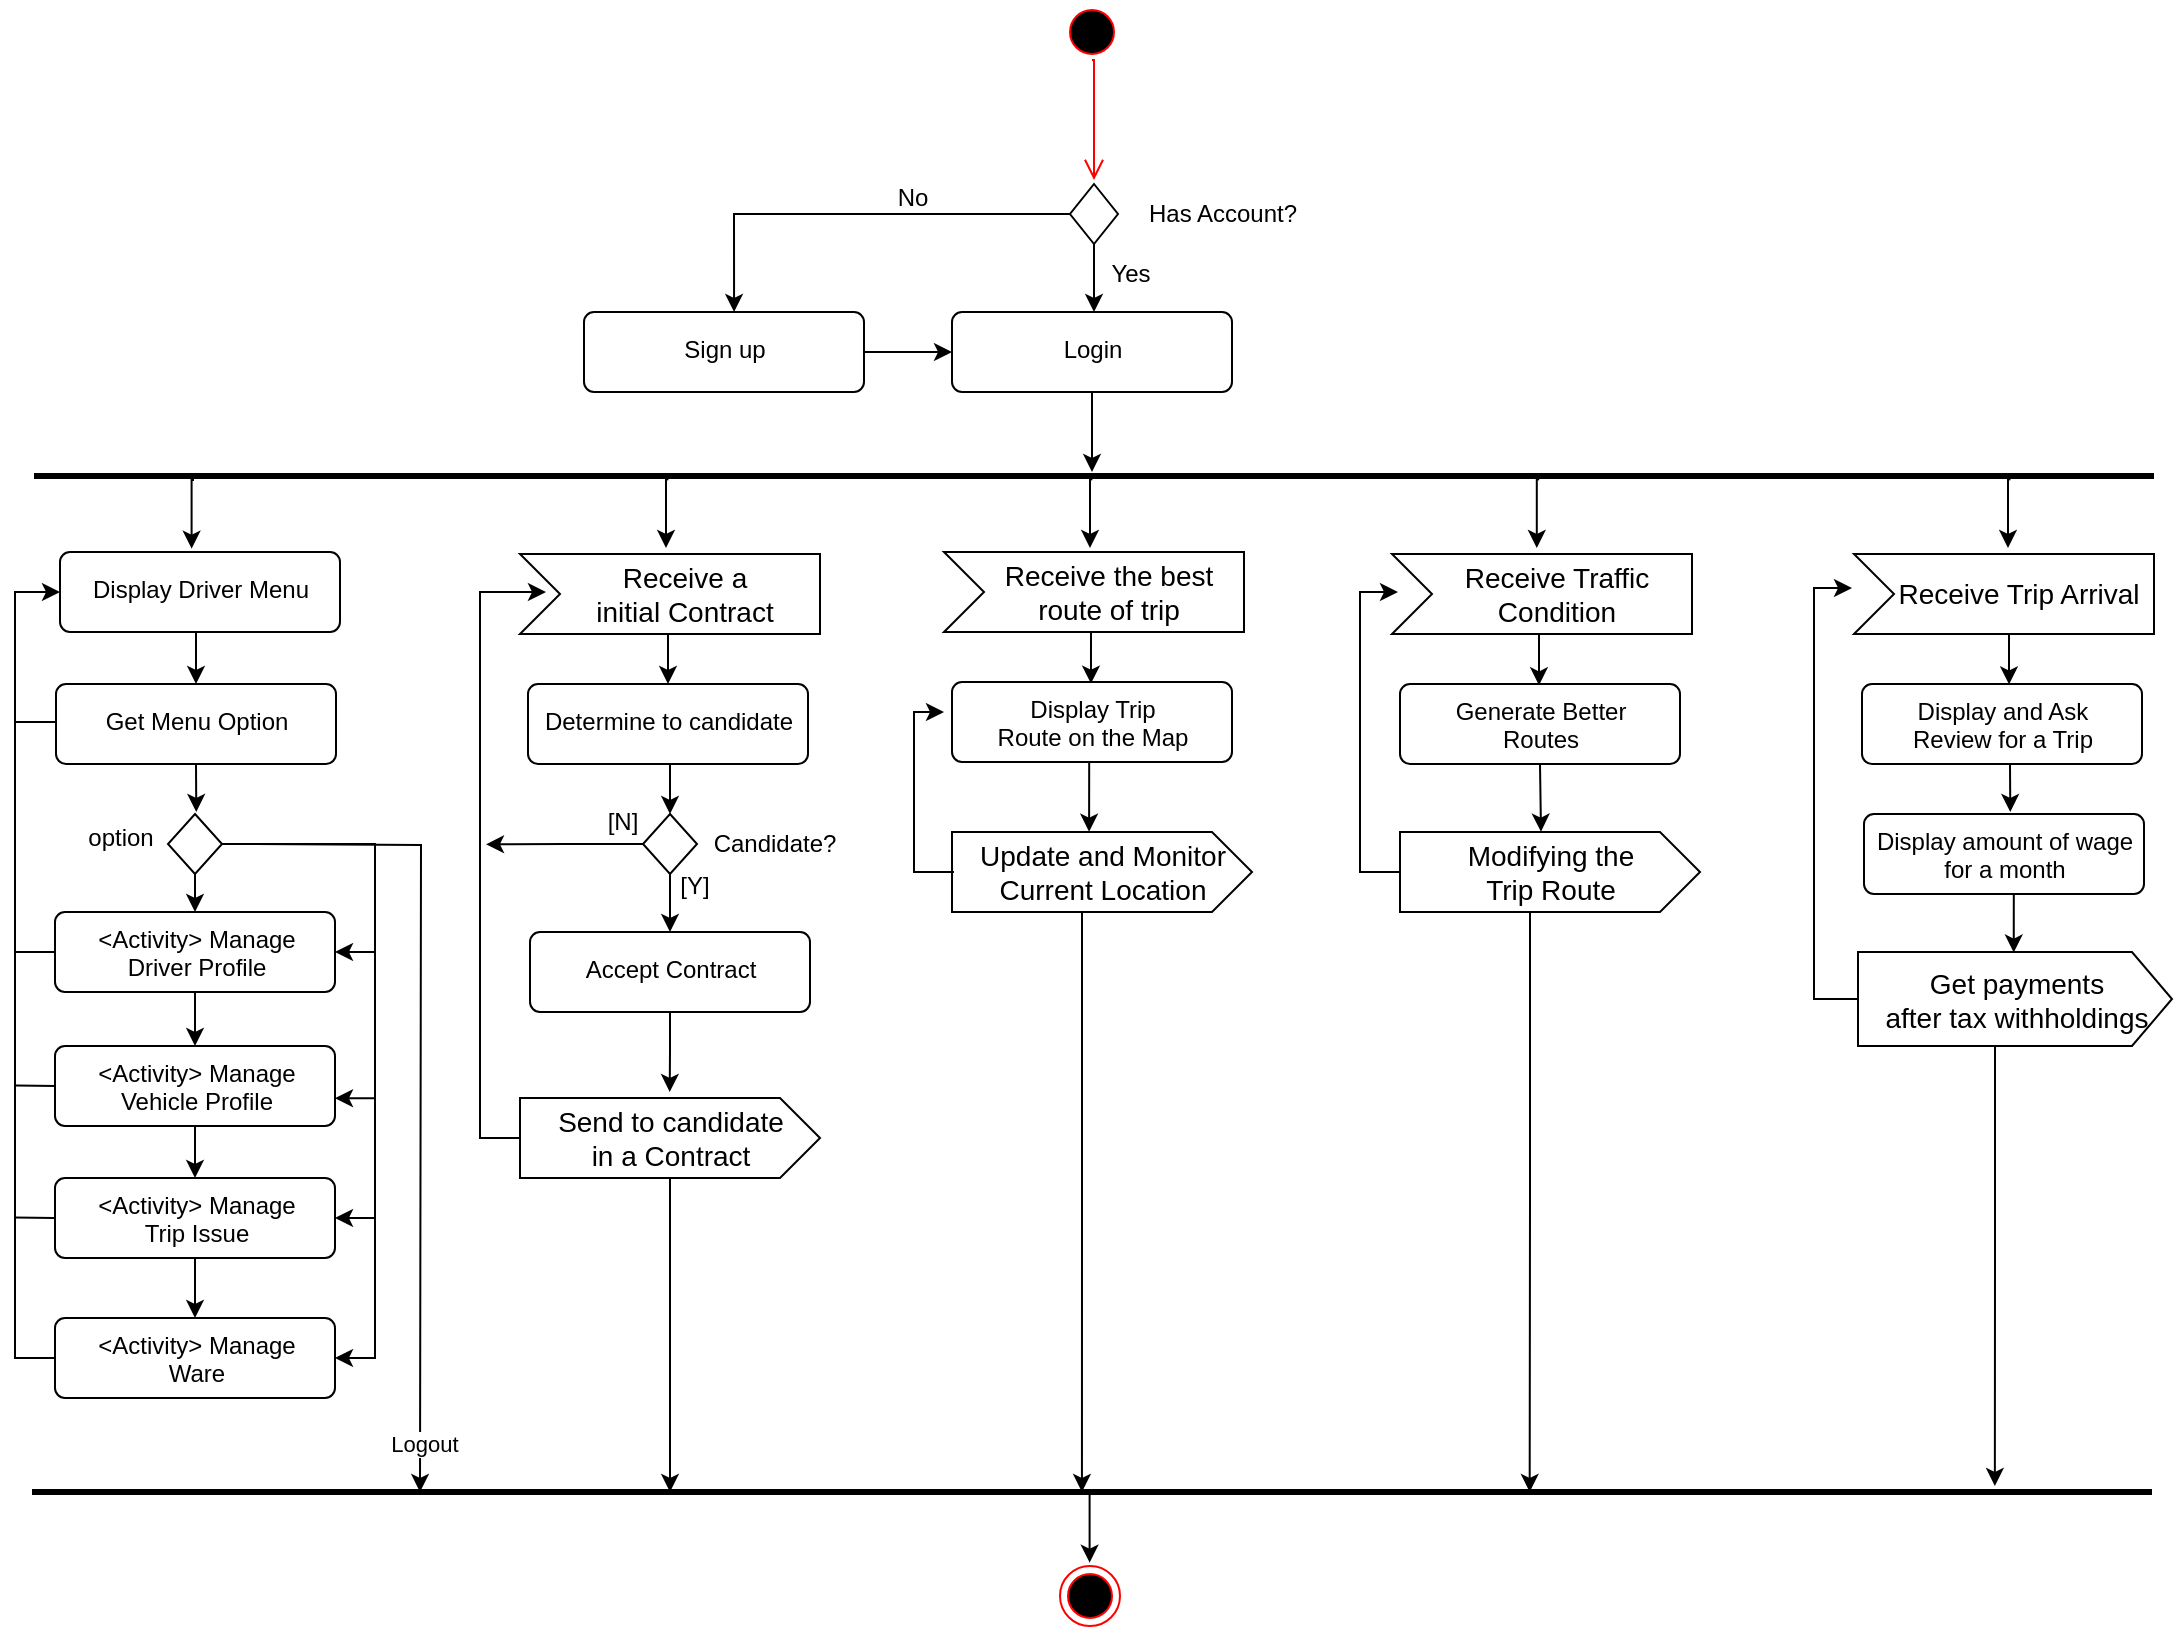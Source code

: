 <mxfile version="20.4.1" type="github"><diagram name="Page-1" id="e7e014a7-5840-1c2e-5031-d8a46d1fe8dd"><mxGraphModel dx="1483" dy="699" grid="1" gridSize="10" guides="1" tooltips="1" connect="1" arrows="1" fold="1" page="1" pageScale="1" pageWidth="1169" pageHeight="826" background="none" math="0" shadow="0"><root><mxCell id="0"/><mxCell id="1" parent="0"/><mxCell id="jxFTji4Wzt_cbPe-5dDf-41" value="" style="ellipse;html=1;shape=startState;fillColor=#000000;strokeColor=#ff0000;" parent="1" vertex="1"><mxGeometry x="564" y="8" width="30" height="30" as="geometry"/></mxCell><mxCell id="jxFTji4Wzt_cbPe-5dDf-42" value="" style="edgeStyle=orthogonalEdgeStyle;html=1;verticalAlign=bottom;endArrow=open;endSize=8;strokeColor=#ff0000;rounded=0;" parent="1" edge="1"><mxGeometry relative="1" as="geometry"><mxPoint x="580" y="97" as="targetPoint"/><mxPoint x="579.0" y="37" as="sourcePoint"/><Array as="points"><mxPoint x="580" y="37"/></Array></mxGeometry></mxCell><mxCell id="jxFTji4Wzt_cbPe-5dDf-82" style="edgeStyle=orthogonalEdgeStyle;rounded=0;orthogonalLoop=1;jettySize=auto;html=1;exitX=0;exitY=0.5;exitDx=0;exitDy=0;entryX=0.536;entryY=0;entryDx=0;entryDy=0;entryPerimeter=0;" parent="1" source="jxFTji4Wzt_cbPe-5dDf-43" target="jxFTji4Wzt_cbPe-5dDf-56" edge="1"><mxGeometry relative="1" as="geometry"/></mxCell><mxCell id="jxFTji4Wzt_cbPe-5dDf-84" style="edgeStyle=orthogonalEdgeStyle;rounded=0;orthogonalLoop=1;jettySize=auto;html=1;entryX=0.5;entryY=0;entryDx=0;entryDy=0;" parent="1" source="jxFTji4Wzt_cbPe-5dDf-43" edge="1"><mxGeometry relative="1" as="geometry"><mxPoint x="581.0" y="143" as="sourcePoint"/><mxPoint x="580" y="163" as="targetPoint"/></mxGeometry></mxCell><mxCell id="jxFTji4Wzt_cbPe-5dDf-43" value="" style="rhombus;whiteSpace=wrap;html=1;" parent="1" vertex="1"><mxGeometry x="568" y="99" width="24" height="30" as="geometry"/></mxCell><mxCell id="jxFTji4Wzt_cbPe-5dDf-96" style="edgeStyle=orthogonalEdgeStyle;rounded=0;orthogonalLoop=1;jettySize=auto;html=1;exitX=0.5;exitY=1;exitDx=0;exitDy=0;entryX=0.5;entryY=0;entryDx=0;entryDy=0;" parent="1" source="jxFTji4Wzt_cbPe-5dDf-49" target="jxFTji4Wzt_cbPe-5dDf-59" edge="1"><mxGeometry relative="1" as="geometry"/></mxCell><mxCell id="jxFTji4Wzt_cbPe-5dDf-49" value="" style="rhombus;whiteSpace=wrap;html=1;" parent="1" vertex="1"><mxGeometry x="117" y="414" width="27" height="30" as="geometry"/></mxCell><mxCell id="jxFTji4Wzt_cbPe-5dDf-125" style="edgeStyle=orthogonalEdgeStyle;rounded=0;orthogonalLoop=1;jettySize=auto;html=1;exitX=0;exitY=0;exitDx=75;exitDy=40;exitPerimeter=0;entryX=0.5;entryY=0;entryDx=0;entryDy=0;" parent="1" source="jxFTji4Wzt_cbPe-5dDf-54" target="jxFTji4Wzt_cbPe-5dDf-63" edge="1"><mxGeometry relative="1" as="geometry"/></mxCell><mxCell id="jxFTji4Wzt_cbPe-5dDf-54" value="Receive a &lt;br&gt;initial Contract" style="html=1;shape=mxgraph.infographic.ribbonSimple;notch1=20;notch2=0;align=center;verticalAlign=middle;fontSize=14;fontStyle=0;fillColor=#FFFFFF;flipH=0;spacingRight=0;spacingLeft=14;" parent="1" vertex="1"><mxGeometry x="293" y="284" width="150" height="40" as="geometry"/></mxCell><mxCell id="jxFTji4Wzt_cbPe-5dDf-83" style="edgeStyle=orthogonalEdgeStyle;rounded=0;orthogonalLoop=1;jettySize=auto;html=1;exitX=0.5;exitY=1;exitDx=0;exitDy=0;" parent="1" source="jxFTji4Wzt_cbPe-5dDf-55" edge="1"><mxGeometry relative="1" as="geometry"><mxPoint x="579" y="243" as="targetPoint"/><Array as="points"><mxPoint x="579" y="233"/><mxPoint x="579" y="233"/></Array></mxGeometry></mxCell><mxCell id="jxFTji4Wzt_cbPe-5dDf-55" value="&lt;p style=&quot;line-height: 0;&quot;&gt;Login&lt;/p&gt;" style="html=1;align=center;verticalAlign=top;rounded=1;absoluteArcSize=1;arcSize=10;dashed=0;" parent="1" vertex="1"><mxGeometry x="509" y="163" width="140" height="40" as="geometry"/></mxCell><mxCell id="jxFTji4Wzt_cbPe-5dDf-85" style="edgeStyle=orthogonalEdgeStyle;rounded=0;orthogonalLoop=1;jettySize=auto;html=1;exitX=1;exitY=0.5;exitDx=0;exitDy=0;entryX=0;entryY=0.5;entryDx=0;entryDy=0;" parent="1" source="jxFTji4Wzt_cbPe-5dDf-56" target="jxFTji4Wzt_cbPe-5dDf-55" edge="1"><mxGeometry relative="1" as="geometry"/></mxCell><mxCell id="jxFTji4Wzt_cbPe-5dDf-56" value="&lt;p style=&quot;line-height: 0;&quot;&gt;Sign up&lt;/p&gt;" style="html=1;align=center;verticalAlign=top;rounded=1;absoluteArcSize=1;arcSize=10;dashed=0;" parent="1" vertex="1"><mxGeometry x="325" y="163" width="140" height="40" as="geometry"/></mxCell><mxCell id="jxFTji4Wzt_cbPe-5dDf-94" style="edgeStyle=orthogonalEdgeStyle;rounded=0;orthogonalLoop=1;jettySize=auto;html=1;exitX=0.5;exitY=1;exitDx=0;exitDy=0;entryX=0.5;entryY=0;entryDx=0;entryDy=0;" parent="1" source="jxFTji4Wzt_cbPe-5dDf-57" target="jxFTji4Wzt_cbPe-5dDf-58" edge="1"><mxGeometry relative="1" as="geometry"/></mxCell><mxCell id="jxFTji4Wzt_cbPe-5dDf-101" style="edgeStyle=orthogonalEdgeStyle;rounded=0;orthogonalLoop=1;jettySize=auto;html=1;entryX=0.47;entryY=-0.042;entryDx=0;entryDy=0;entryPerimeter=0;" parent="1" target="jxFTji4Wzt_cbPe-5dDf-57" edge="1"><mxGeometry relative="1" as="geometry"><mxPoint x="130.323" y="277.0" as="targetPoint"/><mxPoint x="130" y="247" as="sourcePoint"/></mxGeometry></mxCell><mxCell id="jxFTji4Wzt_cbPe-5dDf-57" value="&lt;p style=&quot;line-height: 0;&quot;&gt;Display Driver Menu&lt;/p&gt;" style="html=1;align=center;verticalAlign=top;rounded=1;absoluteArcSize=1;arcSize=10;dashed=0;" parent="1" vertex="1"><mxGeometry x="63" y="283" width="140" height="40" as="geometry"/></mxCell><mxCell id="jxFTji4Wzt_cbPe-5dDf-95" style="edgeStyle=orthogonalEdgeStyle;rounded=0;orthogonalLoop=1;jettySize=auto;html=1;exitX=0.5;exitY=1;exitDx=0;exitDy=0;" parent="1" source="jxFTji4Wzt_cbPe-5dDf-58" edge="1"><mxGeometry relative="1" as="geometry"><mxPoint x="131.143" y="413" as="targetPoint"/></mxGeometry></mxCell><mxCell id="jxFTji4Wzt_cbPe-5dDf-108" style="edgeStyle=orthogonalEdgeStyle;rounded=0;orthogonalLoop=1;jettySize=auto;html=1;" parent="1" edge="1"><mxGeometry relative="1" as="geometry"><mxPoint x="243" y="753" as="targetPoint"/><mxPoint x="150" y="429" as="sourcePoint"/></mxGeometry></mxCell><mxCell id="jxFTji4Wzt_cbPe-5dDf-109" value="Logout" style="edgeLabel;html=1;align=center;verticalAlign=middle;resizable=0;points=[];" parent="jxFTji4Wzt_cbPe-5dDf-108" vertex="1" connectable="0"><mxGeometry x="0.885" y="2" relative="1" as="geometry"><mxPoint as="offset"/></mxGeometry></mxCell><mxCell id="jxFTji4Wzt_cbPe-5dDf-116" style="edgeStyle=orthogonalEdgeStyle;rounded=0;orthogonalLoop=1;jettySize=auto;html=1;exitX=1;exitY=0.5;exitDx=0;exitDy=0;entryX=1;entryY=0.5;entryDx=0;entryDy=0;" parent="1" source="jxFTji4Wzt_cbPe-5dDf-49" target="jxFTji4Wzt_cbPe-5dDf-59" edge="1"><mxGeometry relative="1" as="geometry"/></mxCell><mxCell id="jxFTji4Wzt_cbPe-5dDf-117" style="edgeStyle=orthogonalEdgeStyle;rounded=0;orthogonalLoop=1;jettySize=auto;html=1;exitX=1;exitY=0.5;exitDx=0;exitDy=0;entryX=1;entryY=0.653;entryDx=0;entryDy=0;entryPerimeter=0;" parent="1" source="jxFTji4Wzt_cbPe-5dDf-49" target="jxFTji4Wzt_cbPe-5dDf-60" edge="1"><mxGeometry relative="1" as="geometry"/></mxCell><mxCell id="jxFTji4Wzt_cbPe-5dDf-118" style="edgeStyle=orthogonalEdgeStyle;rounded=0;orthogonalLoop=1;jettySize=auto;html=1;exitX=1;exitY=0.5;exitDx=0;exitDy=0;entryX=1;entryY=0.5;entryDx=0;entryDy=0;" parent="1" source="jxFTji4Wzt_cbPe-5dDf-49" target="jxFTji4Wzt_cbPe-5dDf-61" edge="1"><mxGeometry relative="1" as="geometry"/></mxCell><mxCell id="jxFTji4Wzt_cbPe-5dDf-119" style="edgeStyle=orthogonalEdgeStyle;rounded=0;orthogonalLoop=1;jettySize=auto;html=1;exitX=1;exitY=0.5;exitDx=0;exitDy=0;entryX=1;entryY=0.5;entryDx=0;entryDy=0;" parent="1" source="jxFTji4Wzt_cbPe-5dDf-49" target="jxFTji4Wzt_cbPe-5dDf-62" edge="1"><mxGeometry relative="1" as="geometry"/></mxCell><mxCell id="jxFTji4Wzt_cbPe-5dDf-58" value="&lt;p style=&quot;line-height: 0;&quot;&gt;Get Menu Option&lt;/p&gt;" style="html=1;align=center;verticalAlign=top;rounded=1;absoluteArcSize=1;arcSize=10;dashed=0;" parent="1" vertex="1"><mxGeometry x="61" y="349" width="140" height="40" as="geometry"/></mxCell><mxCell id="jxFTji4Wzt_cbPe-5dDf-97" style="edgeStyle=orthogonalEdgeStyle;rounded=0;orthogonalLoop=1;jettySize=auto;html=1;exitX=0.5;exitY=1;exitDx=0;exitDy=0;entryX=0.5;entryY=0;entryDx=0;entryDy=0;" parent="1" source="jxFTji4Wzt_cbPe-5dDf-59" target="jxFTji4Wzt_cbPe-5dDf-60" edge="1"><mxGeometry relative="1" as="geometry"/></mxCell><mxCell id="jxFTji4Wzt_cbPe-5dDf-59" value="&amp;lt;Activity&amp;gt; Manage&lt;br&gt;Driver Profile" style="html=1;align=center;verticalAlign=top;rounded=1;absoluteArcSize=1;arcSize=10;dashed=0;" parent="1" vertex="1"><mxGeometry x="60.5" y="463" width="140" height="40" as="geometry"/></mxCell><mxCell id="jxFTji4Wzt_cbPe-5dDf-98" style="edgeStyle=orthogonalEdgeStyle;rounded=0;orthogonalLoop=1;jettySize=auto;html=1;exitX=0.5;exitY=1;exitDx=0;exitDy=0;entryX=0.5;entryY=0;entryDx=0;entryDy=0;" parent="1" source="jxFTji4Wzt_cbPe-5dDf-60" target="jxFTji4Wzt_cbPe-5dDf-61" edge="1"><mxGeometry relative="1" as="geometry"/></mxCell><mxCell id="jxFTji4Wzt_cbPe-5dDf-60" value="&amp;lt;Activity&amp;gt; Manage&lt;br&gt;Vehicle Profile" style="html=1;align=center;verticalAlign=top;rounded=1;absoluteArcSize=1;arcSize=10;dashed=0;" parent="1" vertex="1"><mxGeometry x="60.5" y="530" width="140" height="40" as="geometry"/></mxCell><mxCell id="jxFTji4Wzt_cbPe-5dDf-99" style="edgeStyle=orthogonalEdgeStyle;rounded=0;orthogonalLoop=1;jettySize=auto;html=1;exitX=0.5;exitY=1;exitDx=0;exitDy=0;entryX=0.5;entryY=0;entryDx=0;entryDy=0;" parent="1" source="jxFTji4Wzt_cbPe-5dDf-61" target="jxFTji4Wzt_cbPe-5dDf-62" edge="1"><mxGeometry relative="1" as="geometry"/></mxCell><mxCell id="jxFTji4Wzt_cbPe-5dDf-61" value="&amp;lt;Activity&amp;gt; Manage&lt;br&gt;Trip Issue" style="html=1;align=center;verticalAlign=top;rounded=1;absoluteArcSize=1;arcSize=10;dashed=0;" parent="1" vertex="1"><mxGeometry x="60.5" y="596" width="140" height="40" as="geometry"/></mxCell><mxCell id="jxFTji4Wzt_cbPe-5dDf-110" style="edgeStyle=orthogonalEdgeStyle;rounded=0;orthogonalLoop=1;jettySize=auto;html=1;exitX=0;exitY=0.5;exitDx=0;exitDy=0;entryX=0;entryY=0.5;entryDx=0;entryDy=0;" parent="1" source="jxFTji4Wzt_cbPe-5dDf-62" target="jxFTji4Wzt_cbPe-5dDf-57" edge="1"><mxGeometry relative="1" as="geometry"/></mxCell><mxCell id="jxFTji4Wzt_cbPe-5dDf-62" value="&amp;lt;Activity&amp;gt; Manage&lt;br&gt;Ware" style="html=1;align=center;verticalAlign=top;rounded=1;absoluteArcSize=1;arcSize=10;dashed=0;" parent="1" vertex="1"><mxGeometry x="60.5" y="666" width="140" height="40" as="geometry"/></mxCell><mxCell id="jxFTji4Wzt_cbPe-5dDf-126" style="edgeStyle=orthogonalEdgeStyle;rounded=0;orthogonalLoop=1;jettySize=auto;html=1;exitX=0.5;exitY=1;exitDx=0;exitDy=0;entryX=0.5;entryY=0;entryDx=0;entryDy=0;" parent="1" source="jxFTji4Wzt_cbPe-5dDf-63" target="jxFTji4Wzt_cbPe-5dDf-64" edge="1"><mxGeometry relative="1" as="geometry"/></mxCell><mxCell id="jxFTji4Wzt_cbPe-5dDf-63" value="&lt;p style=&quot;line-height: 0;&quot;&gt;Determine to candidate&lt;/p&gt;" style="html=1;align=center;verticalAlign=top;rounded=1;absoluteArcSize=1;arcSize=10;dashed=0;" parent="1" vertex="1"><mxGeometry x="297" y="349" width="140" height="40" as="geometry"/></mxCell><mxCell id="jxFTji4Wzt_cbPe-5dDf-127" style="edgeStyle=orthogonalEdgeStyle;rounded=0;orthogonalLoop=1;jettySize=auto;html=1;exitX=0.5;exitY=1;exitDx=0;exitDy=0;entryX=0.5;entryY=0;entryDx=0;entryDy=0;" parent="1" source="jxFTji4Wzt_cbPe-5dDf-64" target="jxFTji4Wzt_cbPe-5dDf-65" edge="1"><mxGeometry relative="1" as="geometry"/></mxCell><mxCell id="jxFTji4Wzt_cbPe-5dDf-128" style="edgeStyle=orthogonalEdgeStyle;rounded=0;orthogonalLoop=1;jettySize=auto;html=1;exitX=0;exitY=0.5;exitDx=0;exitDy=0;" parent="1" source="jxFTji4Wzt_cbPe-5dDf-64" edge="1"><mxGeometry relative="1" as="geometry"><mxPoint x="276" y="429.143" as="targetPoint"/></mxGeometry></mxCell><mxCell id="jxFTji4Wzt_cbPe-5dDf-64" value="" style="rhombus;whiteSpace=wrap;html=1;" parent="1" vertex="1"><mxGeometry x="354.5" y="414" width="27" height="30" as="geometry"/></mxCell><mxCell id="jxFTji4Wzt_cbPe-5dDf-129" style="edgeStyle=orthogonalEdgeStyle;rounded=0;orthogonalLoop=1;jettySize=auto;html=1;exitX=0.5;exitY=1;exitDx=0;exitDy=0;" parent="1" source="jxFTji4Wzt_cbPe-5dDf-65" edge="1"><mxGeometry relative="1" as="geometry"><mxPoint x="367.857" y="553" as="targetPoint"/></mxGeometry></mxCell><mxCell id="jxFTji4Wzt_cbPe-5dDf-65" value="&lt;p style=&quot;line-height: 0;&quot;&gt;Accept Contract&lt;/p&gt;" style="html=1;align=center;verticalAlign=top;rounded=1;absoluteArcSize=1;arcSize=10;dashed=0;" parent="1" vertex="1"><mxGeometry x="298" y="473" width="140" height="40" as="geometry"/></mxCell><mxCell id="jxFTji4Wzt_cbPe-5dDf-124" style="edgeStyle=orthogonalEdgeStyle;rounded=0;orthogonalLoop=1;jettySize=auto;html=1;exitX=0;exitY=0;exitDx=0;exitDy=20;exitPerimeter=0;" parent="1" source="jxFTji4Wzt_cbPe-5dDf-68" edge="1"><mxGeometry relative="1" as="geometry"><mxPoint x="306" y="303" as="targetPoint"/><Array as="points"><mxPoint x="273" y="576"/><mxPoint x="273" y="303"/></Array></mxGeometry></mxCell><mxCell id="jxFTji4Wzt_cbPe-5dDf-140" style="edgeStyle=orthogonalEdgeStyle;rounded=0;orthogonalLoop=1;jettySize=auto;html=1;exitX=0;exitY=0;exitDx=65;exitDy=40;exitPerimeter=0;" parent="1" edge="1"><mxGeometry relative="1" as="geometry"><mxPoint x="368" y="753" as="targetPoint"/><mxPoint x="388" y="596" as="sourcePoint"/><Array as="points"><mxPoint x="368" y="596"/><mxPoint x="368" y="753"/></Array></mxGeometry></mxCell><mxCell id="jxFTji4Wzt_cbPe-5dDf-68" value="Send to candidate &lt;br&gt;in a Contract" style="html=1;shape=mxgraph.infographic.ribbonSimple;notch1=0;notch2=20;align=center;verticalAlign=middle;fontSize=14;fontStyle=0;fillColor=#FFFFFF;" parent="1" vertex="1"><mxGeometry x="293" y="556" width="150" height="40" as="geometry"/></mxCell><mxCell id="jxFTji4Wzt_cbPe-5dDf-131" style="edgeStyle=orthogonalEdgeStyle;rounded=0;orthogonalLoop=1;jettySize=auto;html=1;exitX=0;exitY=0;exitDx=75;exitDy=40;exitPerimeter=0;entryX=0.532;entryY=0.02;entryDx=0;entryDy=0;entryPerimeter=0;" parent="1" edge="1"><mxGeometry relative="1" as="geometry"><mxPoint x="575" y="323" as="sourcePoint"/><mxPoint x="578.48" y="348.8" as="targetPoint"/></mxGeometry></mxCell><mxCell id="jxFTji4Wzt_cbPe-5dDf-69" value="Receive the best&lt;br&gt;route of trip" style="html=1;shape=mxgraph.infographic.ribbonSimple;notch1=20;notch2=0;align=center;verticalAlign=middle;fontSize=14;fontStyle=0;fillColor=#FFFFFF;flipH=0;spacingRight=0;spacingLeft=14;" parent="1" vertex="1"><mxGeometry x="505" y="283" width="150" height="40" as="geometry"/></mxCell><mxCell id="jxFTji4Wzt_cbPe-5dDf-132" style="edgeStyle=orthogonalEdgeStyle;rounded=0;orthogonalLoop=1;jettySize=auto;html=1;exitX=0.5;exitY=1;exitDx=0;exitDy=0;entryX=0.457;entryY=-0.004;entryDx=0;entryDy=0;entryPerimeter=0;" parent="1" source="jxFTji4Wzt_cbPe-5dDf-70" target="jxFTji4Wzt_cbPe-5dDf-77" edge="1"><mxGeometry relative="1" as="geometry"/></mxCell><mxCell id="jxFTji4Wzt_cbPe-5dDf-70" value="Display Trip&lt;br&gt;Route on the Map" style="html=1;align=center;verticalAlign=top;rounded=1;absoluteArcSize=1;arcSize=10;dashed=0;" parent="1" vertex="1"><mxGeometry x="509" y="348" width="140" height="40" as="geometry"/></mxCell><mxCell id="jxFTji4Wzt_cbPe-5dDf-134" style="edgeStyle=orthogonalEdgeStyle;rounded=0;orthogonalLoop=1;jettySize=auto;html=1;exitX=0;exitY=0;exitDx=75;exitDy=40;exitPerimeter=0;entryX=0.525;entryY=0.016;entryDx=0;entryDy=0;entryPerimeter=0;" parent="1" edge="1"><mxGeometry relative="1" as="geometry"><mxPoint x="800" y="324" as="sourcePoint"/><mxPoint x="802.5" y="349.64" as="targetPoint"/></mxGeometry></mxCell><mxCell id="jxFTji4Wzt_cbPe-5dDf-71" value="Receive Traffic &lt;br&gt;Condition" style="html=1;shape=mxgraph.infographic.ribbonSimple;notch1=20;notch2=0;align=center;verticalAlign=middle;fontSize=14;fontStyle=0;fillColor=#FFFFFF;flipH=0;spacingRight=0;spacingLeft=14;" parent="1" vertex="1"><mxGeometry x="729" y="284" width="150" height="40" as="geometry"/></mxCell><mxCell id="jxFTji4Wzt_cbPe-5dDf-135" style="edgeStyle=orthogonalEdgeStyle;rounded=0;orthogonalLoop=1;jettySize=auto;html=1;exitX=0.5;exitY=1;exitDx=0;exitDy=0;entryX=0.47;entryY=-0.004;entryDx=0;entryDy=0;entryPerimeter=0;" parent="1" source="jxFTji4Wzt_cbPe-5dDf-72" target="jxFTji4Wzt_cbPe-5dDf-78" edge="1"><mxGeometry relative="1" as="geometry"/></mxCell><mxCell id="jxFTji4Wzt_cbPe-5dDf-72" value="Generate Better&lt;br&gt;Routes" style="html=1;align=center;verticalAlign=top;rounded=1;absoluteArcSize=1;arcSize=10;dashed=0;" parent="1" vertex="1"><mxGeometry x="733" y="349" width="140" height="40" as="geometry"/></mxCell><mxCell id="jxFTji4Wzt_cbPe-5dDf-137" style="edgeStyle=orthogonalEdgeStyle;rounded=0;orthogonalLoop=1;jettySize=auto;html=1;exitX=0;exitY=0;exitDx=75;exitDy=40;exitPerimeter=0;entryX=0.525;entryY=0.005;entryDx=0;entryDy=0;entryPerimeter=0;" parent="1" source="jxFTji4Wzt_cbPe-5dDf-73" target="jxFTji4Wzt_cbPe-5dDf-74" edge="1"><mxGeometry relative="1" as="geometry"/></mxCell><mxCell id="jxFTji4Wzt_cbPe-5dDf-73" value="Receive Trip Arrival" style="html=1;shape=mxgraph.infographic.ribbonSimple;notch1=20;notch2=0;align=center;verticalAlign=middle;fontSize=14;fontStyle=0;fillColor=#FFFFFF;flipH=0;spacingRight=0;spacingLeft=14;" parent="1" vertex="1"><mxGeometry x="960" y="284" width="150" height="40" as="geometry"/></mxCell><mxCell id="jxFTji4Wzt_cbPe-5dDf-138" style="edgeStyle=orthogonalEdgeStyle;rounded=0;orthogonalLoop=1;jettySize=auto;html=1;exitX=0.5;exitY=1;exitDx=0;exitDy=0;" parent="1" edge="1"><mxGeometry relative="1" as="geometry"><mxPoint x="1038.149" y="413" as="targetPoint"/><mxPoint x="1038" y="389" as="sourcePoint"/></mxGeometry></mxCell><mxCell id="jxFTji4Wzt_cbPe-5dDf-74" value="Display and Ask&lt;br&gt;Review for a Trip" style="html=1;align=center;verticalAlign=top;rounded=1;absoluteArcSize=1;arcSize=10;dashed=0;" parent="1" vertex="1"><mxGeometry x="964" y="349" width="140" height="40" as="geometry"/></mxCell><mxCell id="jxFTji4Wzt_cbPe-5dDf-76" value="" style="endArrow=none;startArrow=none;endFill=0;startFill=0;endSize=8;html=1;verticalAlign=bottom;labelBackgroundColor=none;strokeWidth=3;rounded=0;" parent="1" edge="1"><mxGeometry width="160" relative="1" as="geometry"><mxPoint x="50" y="245" as="sourcePoint"/><mxPoint x="1110" y="245" as="targetPoint"/></mxGeometry></mxCell><mxCell id="jxFTji4Wzt_cbPe-5dDf-141" style="edgeStyle=orthogonalEdgeStyle;rounded=0;orthogonalLoop=1;jettySize=auto;html=1;exitX=0;exitY=0;exitDx=65;exitDy=40;exitPerimeter=0;" parent="1" source="jxFTji4Wzt_cbPe-5dDf-77" edge="1"><mxGeometry relative="1" as="geometry"><mxPoint x="573.968" y="753" as="targetPoint"/></mxGeometry></mxCell><mxCell id="jxFTji4Wzt_cbPe-5dDf-77" value="Update and Monitor&lt;br&gt;Current Location" style="html=1;shape=mxgraph.infographic.ribbonSimple;notch1=0;notch2=20;align=center;verticalAlign=middle;fontSize=14;fontStyle=0;fillColor=#FFFFFF;" parent="1" vertex="1"><mxGeometry x="509" y="423" width="150" height="40" as="geometry"/></mxCell><mxCell id="jxFTji4Wzt_cbPe-5dDf-133" style="edgeStyle=orthogonalEdgeStyle;rounded=0;orthogonalLoop=1;jettySize=auto;html=1;exitX=0;exitY=0;exitDx=0;exitDy=20;exitPerimeter=0;" parent="1" source="jxFTji4Wzt_cbPe-5dDf-78" edge="1"><mxGeometry relative="1" as="geometry"><mxPoint x="732" y="303" as="targetPoint"/><Array as="points"><mxPoint x="713" y="443"/><mxPoint x="713" y="303"/><mxPoint x="732" y="303"/></Array></mxGeometry></mxCell><mxCell id="jxFTji4Wzt_cbPe-5dDf-142" style="edgeStyle=orthogonalEdgeStyle;rounded=0;orthogonalLoop=1;jettySize=auto;html=1;exitX=0;exitY=0;exitDx=65;exitDy=40;exitPerimeter=0;" parent="1" source="jxFTji4Wzt_cbPe-5dDf-78" edge="1"><mxGeometry relative="1" as="geometry"><mxPoint x="797.839" y="753" as="targetPoint"/></mxGeometry></mxCell><mxCell id="jxFTji4Wzt_cbPe-5dDf-78" value="Modifying the &lt;br&gt;Trip Route" style="html=1;shape=mxgraph.infographic.ribbonSimple;notch1=0;notch2=20;align=center;verticalAlign=middle;fontSize=14;fontStyle=0;fillColor=#FFFFFF;" parent="1" vertex="1"><mxGeometry x="733" y="423" width="150" height="40" as="geometry"/></mxCell><mxCell id="6mgZJu8H-ps3QhsaFGwG-6" style="edgeStyle=orthogonalEdgeStyle;rounded=0;orthogonalLoop=1;jettySize=auto;html=1;exitX=0;exitY=0;exitDx=68.5;exitDy=47;exitPerimeter=0;" edge="1" parent="1" source="jxFTji4Wzt_cbPe-5dDf-79"><mxGeometry relative="1" as="geometry"><mxPoint x="1030.429" y="750" as="targetPoint"/></mxGeometry></mxCell><mxCell id="jxFTji4Wzt_cbPe-5dDf-79" value="Get payments&lt;br&gt;after tax withholdings" style="html=1;shape=mxgraph.infographic.ribbonSimple;notch1=0;notch2=20;align=center;verticalAlign=middle;fontSize=14;fontStyle=0;fillColor=#FFFFFF;" parent="1" vertex="1"><mxGeometry x="962" y="483" width="157" height="47" as="geometry"/></mxCell><mxCell id="jxFTji4Wzt_cbPe-5dDf-86" value="Has Account?" style="text;html=1;align=center;verticalAlign=middle;resizable=0;points=[];autosize=1;strokeColor=none;fillColor=none;" parent="1" vertex="1"><mxGeometry x="594" y="99" width="100" height="30" as="geometry"/></mxCell><mxCell id="jxFTji4Wzt_cbPe-5dDf-87" value="No" style="text;html=1;align=center;verticalAlign=middle;resizable=0;points=[];autosize=1;strokeColor=none;fillColor=none;" parent="1" vertex="1"><mxGeometry x="469" y="91" width="40" height="30" as="geometry"/></mxCell><mxCell id="jxFTji4Wzt_cbPe-5dDf-90" value="Yes" style="text;html=1;align=center;verticalAlign=middle;resizable=0;points=[];autosize=1;strokeColor=none;fillColor=none;" parent="1" vertex="1"><mxGeometry x="578" y="129" width="40" height="30" as="geometry"/></mxCell><mxCell id="jxFTji4Wzt_cbPe-5dDf-91" value="" style="endArrow=none;startArrow=none;endFill=0;startFill=0;endSize=8;html=1;verticalAlign=bottom;labelBackgroundColor=none;strokeWidth=3;rounded=0;" parent="1" edge="1"><mxGeometry width="160" relative="1" as="geometry"><mxPoint x="49" y="753" as="sourcePoint"/><mxPoint x="1109.0" y="753" as="targetPoint"/></mxGeometry></mxCell><mxCell id="jxFTji4Wzt_cbPe-5dDf-139" style="edgeStyle=orthogonalEdgeStyle;rounded=0;orthogonalLoop=1;jettySize=auto;html=1;exitX=0.5;exitY=1;exitDx=0;exitDy=0;entryX=0.496;entryY=0.006;entryDx=0;entryDy=0;entryPerimeter=0;" parent="1" source="jxFTji4Wzt_cbPe-5dDf-92" target="jxFTji4Wzt_cbPe-5dDf-79" edge="1"><mxGeometry relative="1" as="geometry"/></mxCell><mxCell id="jxFTji4Wzt_cbPe-5dDf-92" value="Display amount of wage&lt;br&gt;for a month" style="html=1;align=center;verticalAlign=top;rounded=1;absoluteArcSize=1;arcSize=10;dashed=0;" parent="1" vertex="1"><mxGeometry x="965" y="414" width="140" height="40" as="geometry"/></mxCell><mxCell id="jxFTji4Wzt_cbPe-5dDf-102" style="edgeStyle=orthogonalEdgeStyle;rounded=0;orthogonalLoop=1;jettySize=auto;html=1;entryX=0.47;entryY=-0.042;entryDx=0;entryDy=0;entryPerimeter=0;" parent="1" edge="1"><mxGeometry relative="1" as="geometry"><mxPoint x="366.0" y="281.0" as="targetPoint"/><mxPoint x="367.2" y="246.68" as="sourcePoint"/></mxGeometry></mxCell><mxCell id="jxFTji4Wzt_cbPe-5dDf-105" style="edgeStyle=orthogonalEdgeStyle;rounded=0;orthogonalLoop=1;jettySize=auto;html=1;entryX=0.47;entryY=-0.042;entryDx=0;entryDy=0;entryPerimeter=0;" parent="1" edge="1"><mxGeometry relative="1" as="geometry"><mxPoint x="578" y="281" as="targetPoint"/><mxPoint x="579.2" y="246.68" as="sourcePoint"/></mxGeometry></mxCell><mxCell id="jxFTji4Wzt_cbPe-5dDf-106" style="edgeStyle=orthogonalEdgeStyle;rounded=0;orthogonalLoop=1;jettySize=auto;html=1;entryX=0.47;entryY=-0.042;entryDx=0;entryDy=0;entryPerimeter=0;" parent="1" edge="1"><mxGeometry relative="1" as="geometry"><mxPoint x="801.4" y="281" as="targetPoint"/><mxPoint x="802.6" y="246.68" as="sourcePoint"/></mxGeometry></mxCell><mxCell id="jxFTji4Wzt_cbPe-5dDf-107" style="edgeStyle=orthogonalEdgeStyle;rounded=0;orthogonalLoop=1;jettySize=auto;html=1;entryX=0.47;entryY=-0.042;entryDx=0;entryDy=0;entryPerimeter=0;" parent="1" edge="1"><mxGeometry relative="1" as="geometry"><mxPoint x="1037" y="281" as="targetPoint"/><mxPoint x="1038.2" y="246.68" as="sourcePoint"/></mxGeometry></mxCell><mxCell id="jxFTji4Wzt_cbPe-5dDf-112" value="" style="endArrow=none;html=1;rounded=0;" parent="1" edge="1"><mxGeometry width="50" height="50" relative="1" as="geometry"><mxPoint x="40" y="615.72" as="sourcePoint"/><mxPoint x="60" y="616" as="targetPoint"/></mxGeometry></mxCell><mxCell id="jxFTji4Wzt_cbPe-5dDf-113" value="" style="endArrow=none;html=1;rounded=0;" parent="1" edge="1"><mxGeometry width="50" height="50" relative="1" as="geometry"><mxPoint x="41" y="549.72" as="sourcePoint"/><mxPoint x="61" y="550" as="targetPoint"/></mxGeometry></mxCell><mxCell id="jxFTji4Wzt_cbPe-5dDf-114" value="" style="endArrow=none;html=1;rounded=0;" parent="1" edge="1"><mxGeometry width="50" height="50" relative="1" as="geometry"><mxPoint x="40.5" y="483" as="sourcePoint"/><mxPoint x="60.5" y="483" as="targetPoint"/></mxGeometry></mxCell><mxCell id="jxFTji4Wzt_cbPe-5dDf-115" value="" style="endArrow=none;html=1;rounded=0;" parent="1" edge="1"><mxGeometry width="50" height="50" relative="1" as="geometry"><mxPoint x="40.5" y="368" as="sourcePoint"/><mxPoint x="60.5" y="368" as="targetPoint"/></mxGeometry></mxCell><mxCell id="jxFTji4Wzt_cbPe-5dDf-123" value="option" style="text;html=1;align=center;verticalAlign=middle;resizable=0;points=[];autosize=1;strokeColor=none;fillColor=none;" parent="1" vertex="1"><mxGeometry x="63" y="411" width="60" height="30" as="geometry"/></mxCell><mxCell id="jxFTji4Wzt_cbPe-5dDf-130" style="edgeStyle=orthogonalEdgeStyle;rounded=0;orthogonalLoop=1;jettySize=auto;html=1;" parent="1" edge="1"><mxGeometry relative="1" as="geometry"><mxPoint x="505" y="363" as="targetPoint"/><mxPoint x="510" y="443" as="sourcePoint"/><Array as="points"><mxPoint x="490" y="443"/><mxPoint x="490" y="363"/></Array></mxGeometry></mxCell><mxCell id="jxFTji4Wzt_cbPe-5dDf-136" style="edgeStyle=orthogonalEdgeStyle;rounded=0;orthogonalLoop=1;jettySize=auto;html=1;exitX=0;exitY=0;exitDx=0;exitDy=23.5;exitPerimeter=0;" parent="1" source="jxFTji4Wzt_cbPe-5dDf-79" edge="1"><mxGeometry relative="1" as="geometry"><mxPoint x="959" y="301" as="targetPoint"/><mxPoint x="959" y="530" as="sourcePoint"/><Array as="points"><mxPoint x="940" y="507"/><mxPoint x="940" y="301"/></Array></mxGeometry></mxCell><mxCell id="jxFTji4Wzt_cbPe-5dDf-144" value="" style="ellipse;html=1;shape=endState;fillColor=#000000;strokeColor=#ff0000;" parent="1" vertex="1"><mxGeometry x="563" y="790" width="30" height="30" as="geometry"/></mxCell><mxCell id="jxFTji4Wzt_cbPe-5dDf-145" style="edgeStyle=orthogonalEdgeStyle;rounded=0;orthogonalLoop=1;jettySize=auto;html=1;entryX=0.47;entryY=-0.042;entryDx=0;entryDy=0;entryPerimeter=0;" parent="1" edge="1"><mxGeometry relative="1" as="geometry"><mxPoint x="577.8" y="788.32" as="targetPoint"/><mxPoint x="579" y="754" as="sourcePoint"/></mxGeometry></mxCell><mxCell id="6mgZJu8H-ps3QhsaFGwG-1" value="Candidate?" style="text;html=1;align=center;verticalAlign=middle;resizable=0;points=[];autosize=1;strokeColor=none;fillColor=none;" vertex="1" parent="1"><mxGeometry x="380" y="414" width="80" height="30" as="geometry"/></mxCell><mxCell id="6mgZJu8H-ps3QhsaFGwG-3" value="[N]" style="text;html=1;align=center;verticalAlign=middle;resizable=0;points=[];autosize=1;strokeColor=none;fillColor=none;" vertex="1" parent="1"><mxGeometry x="324" y="403" width="40" height="30" as="geometry"/></mxCell><mxCell id="6mgZJu8H-ps3QhsaFGwG-4" value="[Y]" style="text;html=1;align=center;verticalAlign=middle;resizable=0;points=[];autosize=1;strokeColor=none;fillColor=none;" vertex="1" parent="1"><mxGeometry x="360" y="435" width="40" height="30" as="geometry"/></mxCell></root></mxGraphModel></diagram></mxfile>